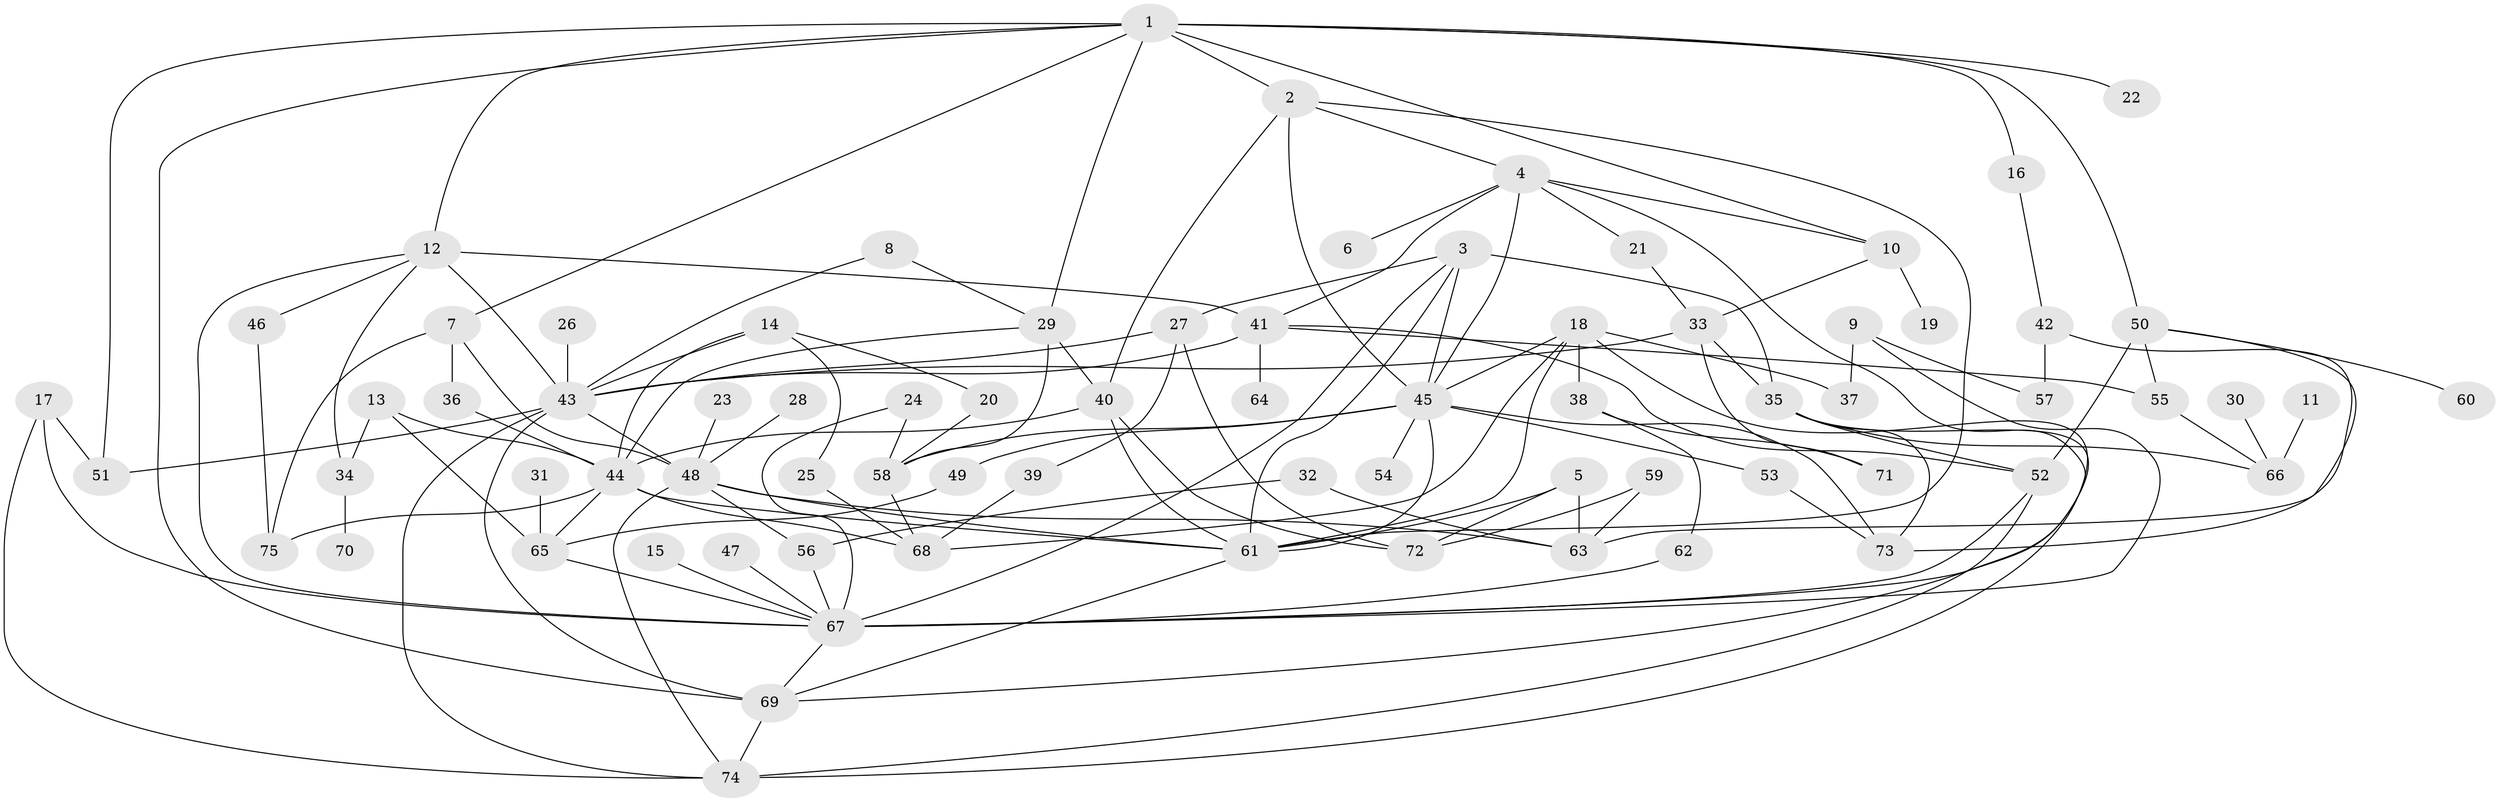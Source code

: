 // original degree distribution, {7: 0.006711409395973154, 4: 0.14093959731543623, 5: 0.06040268456375839, 11: 0.006711409395973154, 9: 0.006711409395973154, 3: 0.24161073825503357, 6: 0.040268456375838924, 2: 0.3087248322147651, 8: 0.013422818791946308, 1: 0.174496644295302}
// Generated by graph-tools (version 1.1) at 2025/49/03/09/25 03:49:22]
// undirected, 75 vertices, 139 edges
graph export_dot {
graph [start="1"]
  node [color=gray90,style=filled];
  1;
  2;
  3;
  4;
  5;
  6;
  7;
  8;
  9;
  10;
  11;
  12;
  13;
  14;
  15;
  16;
  17;
  18;
  19;
  20;
  21;
  22;
  23;
  24;
  25;
  26;
  27;
  28;
  29;
  30;
  31;
  32;
  33;
  34;
  35;
  36;
  37;
  38;
  39;
  40;
  41;
  42;
  43;
  44;
  45;
  46;
  47;
  48;
  49;
  50;
  51;
  52;
  53;
  54;
  55;
  56;
  57;
  58;
  59;
  60;
  61;
  62;
  63;
  64;
  65;
  66;
  67;
  68;
  69;
  70;
  71;
  72;
  73;
  74;
  75;
  1 -- 2 [weight=1.0];
  1 -- 7 [weight=1.0];
  1 -- 10 [weight=1.0];
  1 -- 12 [weight=1.0];
  1 -- 16 [weight=1.0];
  1 -- 22 [weight=1.0];
  1 -- 29 [weight=1.0];
  1 -- 50 [weight=1.0];
  1 -- 51 [weight=1.0];
  1 -- 69 [weight=1.0];
  2 -- 4 [weight=1.0];
  2 -- 40 [weight=1.0];
  2 -- 45 [weight=1.0];
  2 -- 61 [weight=1.0];
  3 -- 27 [weight=1.0];
  3 -- 35 [weight=1.0];
  3 -- 45 [weight=1.0];
  3 -- 61 [weight=1.0];
  3 -- 67 [weight=1.0];
  4 -- 6 [weight=1.0];
  4 -- 10 [weight=1.0];
  4 -- 21 [weight=1.0];
  4 -- 41 [weight=1.0];
  4 -- 45 [weight=1.0];
  4 -- 67 [weight=1.0];
  5 -- 61 [weight=1.0];
  5 -- 63 [weight=1.0];
  5 -- 72 [weight=1.0];
  7 -- 36 [weight=1.0];
  7 -- 48 [weight=1.0];
  7 -- 75 [weight=1.0];
  8 -- 29 [weight=1.0];
  8 -- 43 [weight=1.0];
  9 -- 37 [weight=1.0];
  9 -- 57 [weight=1.0];
  9 -- 67 [weight=1.0];
  10 -- 19 [weight=1.0];
  10 -- 33 [weight=1.0];
  11 -- 66 [weight=1.0];
  12 -- 34 [weight=1.0];
  12 -- 41 [weight=1.0];
  12 -- 43 [weight=1.0];
  12 -- 46 [weight=1.0];
  12 -- 67 [weight=1.0];
  13 -- 34 [weight=1.0];
  13 -- 44 [weight=1.0];
  13 -- 65 [weight=1.0];
  14 -- 20 [weight=1.0];
  14 -- 25 [weight=1.0];
  14 -- 43 [weight=1.0];
  14 -- 44 [weight=1.0];
  15 -- 67 [weight=1.0];
  16 -- 42 [weight=1.0];
  17 -- 51 [weight=1.0];
  17 -- 67 [weight=1.0];
  17 -- 74 [weight=1.0];
  18 -- 37 [weight=1.0];
  18 -- 38 [weight=1.0];
  18 -- 45 [weight=1.0];
  18 -- 61 [weight=1.0];
  18 -- 68 [weight=1.0];
  18 -- 74 [weight=1.0];
  20 -- 58 [weight=1.0];
  21 -- 33 [weight=1.0];
  23 -- 48 [weight=1.0];
  24 -- 58 [weight=1.0];
  24 -- 67 [weight=2.0];
  25 -- 68 [weight=1.0];
  26 -- 43 [weight=1.0];
  27 -- 39 [weight=1.0];
  27 -- 43 [weight=1.0];
  27 -- 72 [weight=1.0];
  28 -- 48 [weight=1.0];
  29 -- 40 [weight=1.0];
  29 -- 44 [weight=1.0];
  29 -- 58 [weight=1.0];
  30 -- 66 [weight=1.0];
  31 -- 65 [weight=1.0];
  32 -- 56 [weight=1.0];
  32 -- 63 [weight=1.0];
  33 -- 35 [weight=1.0];
  33 -- 43 [weight=1.0];
  33 -- 71 [weight=1.0];
  34 -- 70 [weight=1.0];
  35 -- 52 [weight=1.0];
  35 -- 66 [weight=1.0];
  35 -- 69 [weight=1.0];
  35 -- 73 [weight=1.0];
  36 -- 44 [weight=1.0];
  38 -- 62 [weight=1.0];
  38 -- 71 [weight=1.0];
  39 -- 68 [weight=1.0];
  40 -- 44 [weight=1.0];
  40 -- 61 [weight=1.0];
  40 -- 72 [weight=1.0];
  41 -- 43 [weight=1.0];
  41 -- 52 [weight=1.0];
  41 -- 55 [weight=1.0];
  41 -- 64 [weight=1.0];
  42 -- 57 [weight=1.0];
  42 -- 73 [weight=1.0];
  43 -- 48 [weight=1.0];
  43 -- 51 [weight=1.0];
  43 -- 69 [weight=1.0];
  43 -- 74 [weight=1.0];
  44 -- 61 [weight=1.0];
  44 -- 65 [weight=1.0];
  44 -- 68 [weight=1.0];
  44 -- 75 [weight=1.0];
  45 -- 49 [weight=1.0];
  45 -- 53 [weight=1.0];
  45 -- 54 [weight=1.0];
  45 -- 58 [weight=1.0];
  45 -- 61 [weight=1.0];
  45 -- 73 [weight=1.0];
  46 -- 75 [weight=1.0];
  47 -- 67 [weight=1.0];
  48 -- 56 [weight=1.0];
  48 -- 61 [weight=1.0];
  48 -- 63 [weight=1.0];
  48 -- 74 [weight=1.0];
  49 -- 65 [weight=1.0];
  50 -- 52 [weight=2.0];
  50 -- 55 [weight=1.0];
  50 -- 60 [weight=1.0];
  50 -- 63 [weight=1.0];
  52 -- 67 [weight=1.0];
  52 -- 74 [weight=1.0];
  53 -- 73 [weight=1.0];
  55 -- 66 [weight=1.0];
  56 -- 67 [weight=1.0];
  58 -- 68 [weight=1.0];
  59 -- 63 [weight=1.0];
  59 -- 72 [weight=1.0];
  61 -- 69 [weight=1.0];
  62 -- 67 [weight=1.0];
  65 -- 67 [weight=1.0];
  67 -- 69 [weight=1.0];
  69 -- 74 [weight=1.0];
}
